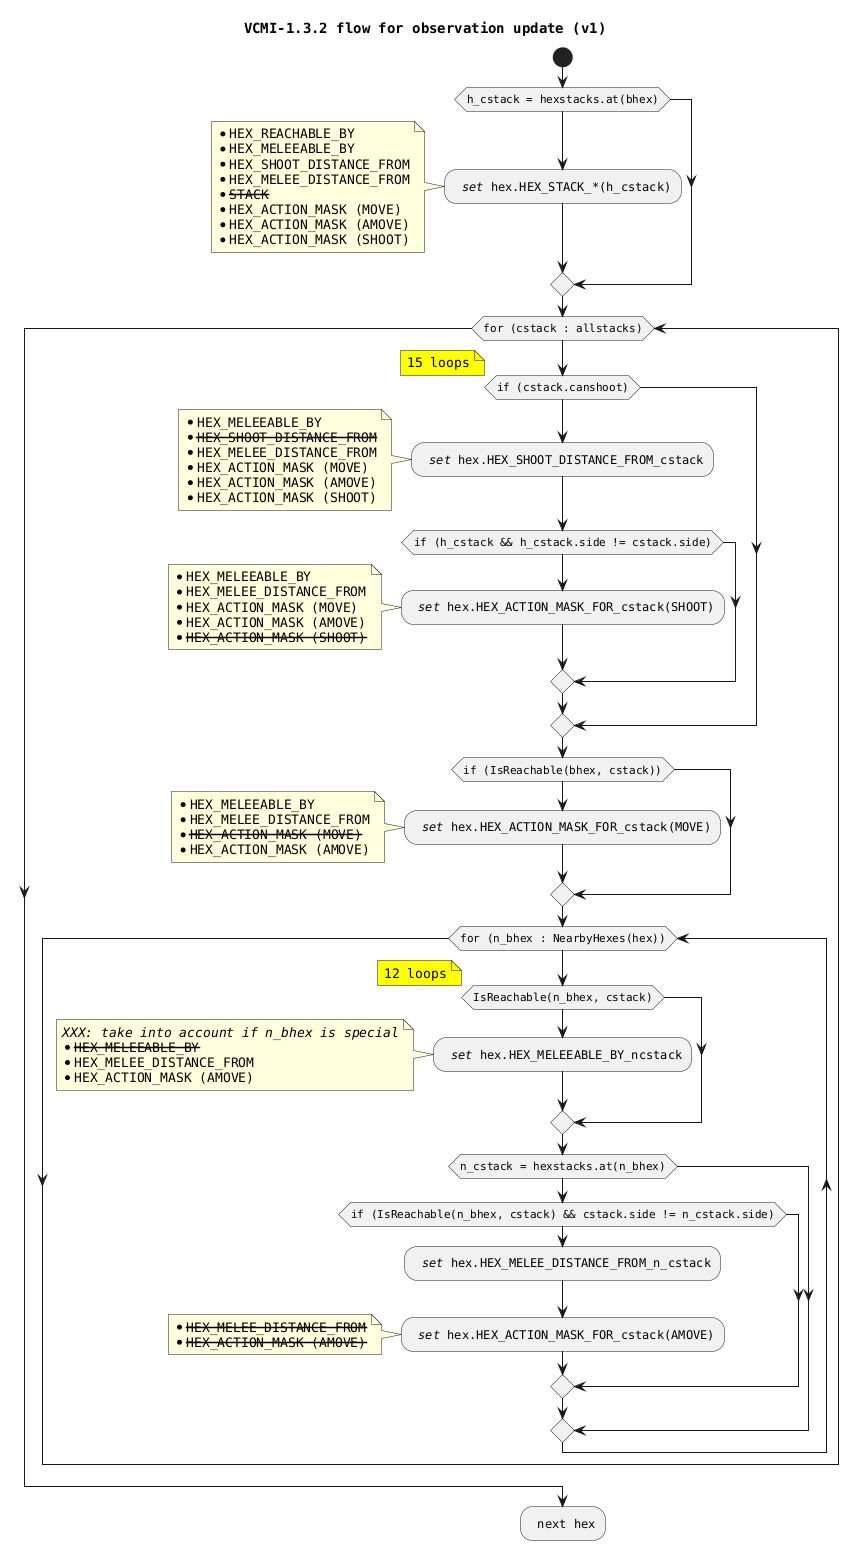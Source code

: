 @startuml "vcmi-1.32-obs-update-flow"
title "VCMI-1.3.2 flow for observation update (v1)"

start

skinparam DefaultFontName monospaced


if (h_cstack = hexstacks.at(bhex)) then
  : //set// hex.HEX_STACK_*(h_cstack);
  note
    * HEX_REACHABLE_BY
    * HEX_MELEEABLE_BY
    * HEX_SHOOT_DISTANCE_FROM
    * HEX_MELEE_DISTANCE_FROM
    * --STACK--
    * HEX_ACTION_MASK (MOVE)
    * HEX_ACTION_MASK (AMOVE)
    * HEX_ACTION_MASK (SHOOT)
  end note
endif

while (for (cstack : allstacks))
  if (if (cstack.canshoot)) then
    : //set// hex.HEX_SHOOT_DISTANCE_FROM_cstack;

    note
      * HEX_MELEEABLE_BY
      * --HEX_SHOOT_DISTANCE_FROM--
      * HEX_MELEE_DISTANCE_FROM
      * HEX_ACTION_MASK (MOVE)
      * HEX_ACTION_MASK (AMOVE)
      * HEX_ACTION_MASK (SHOOT)
    end note

    if (if (h_cstack && h_cstack.side != cstack.side)) then
      : //set// hex.HEX_ACTION_MASK_FOR_cstack(SHOOT);

      note
        * HEX_MELEEABLE_BY
        * HEX_MELEE_DISTANCE_FROM
        * HEX_ACTION_MASK (MOVE)
        * HEX_ACTION_MASK (AMOVE)
        * --HEX_ACTION_MASK (SHOOT)--
      end note
    endif
  endif
  note left #yellow: 15 loops

  if (if (IsReachable(bhex, cstack))) then
    : //set// hex.HEX_ACTION_MASK_FOR_cstack(MOVE);

    note
      * HEX_MELEEABLE_BY
      * HEX_MELEE_DISTANCE_FROM
      * --HEX_ACTION_MASK (MOVE)--
      * HEX_ACTION_MASK (AMOVE)
    end note
  endif

  while (for (n_bhex : NearbyHexes(hex)))
    if (IsReachable(n_bhex, cstack)) then
      : //set// hex.HEX_MELEEABLE_BY_ncstack;

      note
        //XXX: take into account if n_bhex is special//
        * --HEX_MELEEABLE_BY--
        * HEX_MELEE_DISTANCE_FROM
        * HEX_ACTION_MASK (AMOVE)
      end note
    endif
    note left #yellow: 12 loops

    if (n_cstack = hexstacks.at(n_bhex)) then
      if (if (IsReachable(n_bhex, cstack) && cstack.side != n_cstack.side)) then
        : //set// hex.HEX_MELEE_DISTANCE_FROM_n_cstack;
        : //set// hex.HEX_ACTION_MASK_FOR_cstack(AMOVE);

        note
          * --HEX_MELEE_DISTANCE_FROM--
          * --HEX_ACTION_MASK (AMOVE)--
        end note
      endif
    endif

  endwhile
endwhile
: next hex;
@enduml
